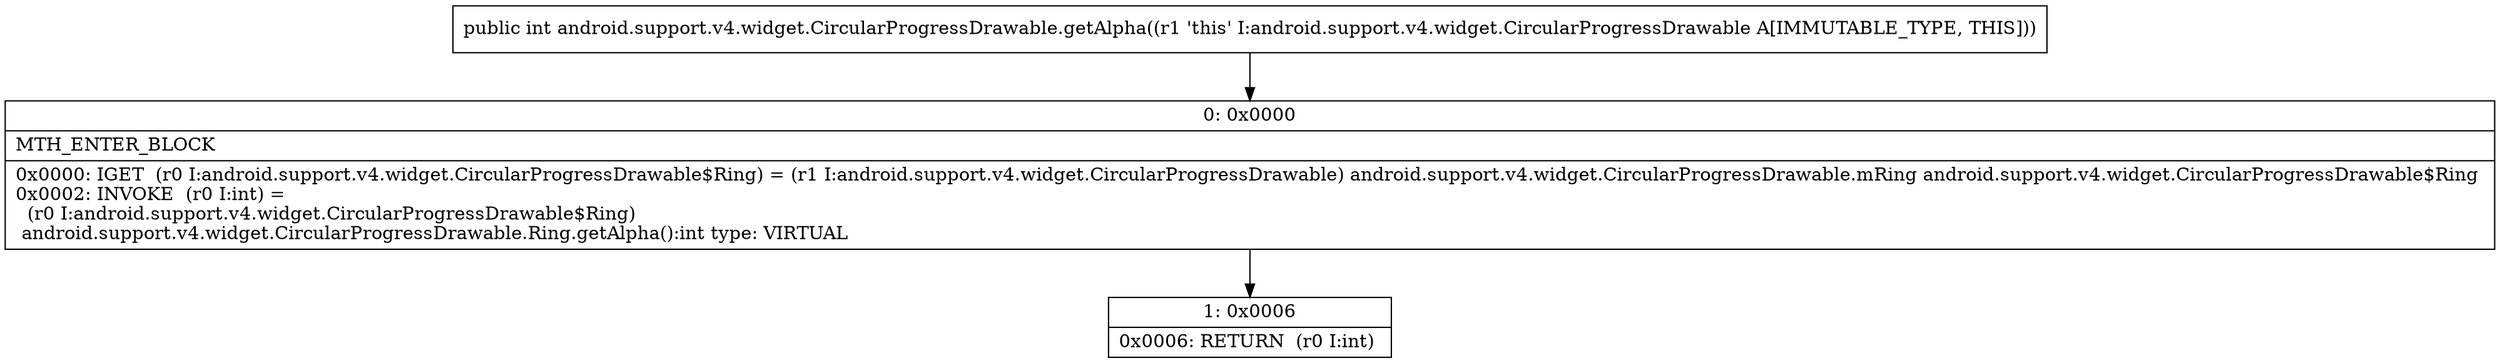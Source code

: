 digraph "CFG forandroid.support.v4.widget.CircularProgressDrawable.getAlpha()I" {
Node_0 [shape=record,label="{0\:\ 0x0000|MTH_ENTER_BLOCK\l|0x0000: IGET  (r0 I:android.support.v4.widget.CircularProgressDrawable$Ring) = (r1 I:android.support.v4.widget.CircularProgressDrawable) android.support.v4.widget.CircularProgressDrawable.mRing android.support.v4.widget.CircularProgressDrawable$Ring \l0x0002: INVOKE  (r0 I:int) = \l  (r0 I:android.support.v4.widget.CircularProgressDrawable$Ring)\l android.support.v4.widget.CircularProgressDrawable.Ring.getAlpha():int type: VIRTUAL \l}"];
Node_1 [shape=record,label="{1\:\ 0x0006|0x0006: RETURN  (r0 I:int) \l}"];
MethodNode[shape=record,label="{public int android.support.v4.widget.CircularProgressDrawable.getAlpha((r1 'this' I:android.support.v4.widget.CircularProgressDrawable A[IMMUTABLE_TYPE, THIS])) }"];
MethodNode -> Node_0;
Node_0 -> Node_1;
}

